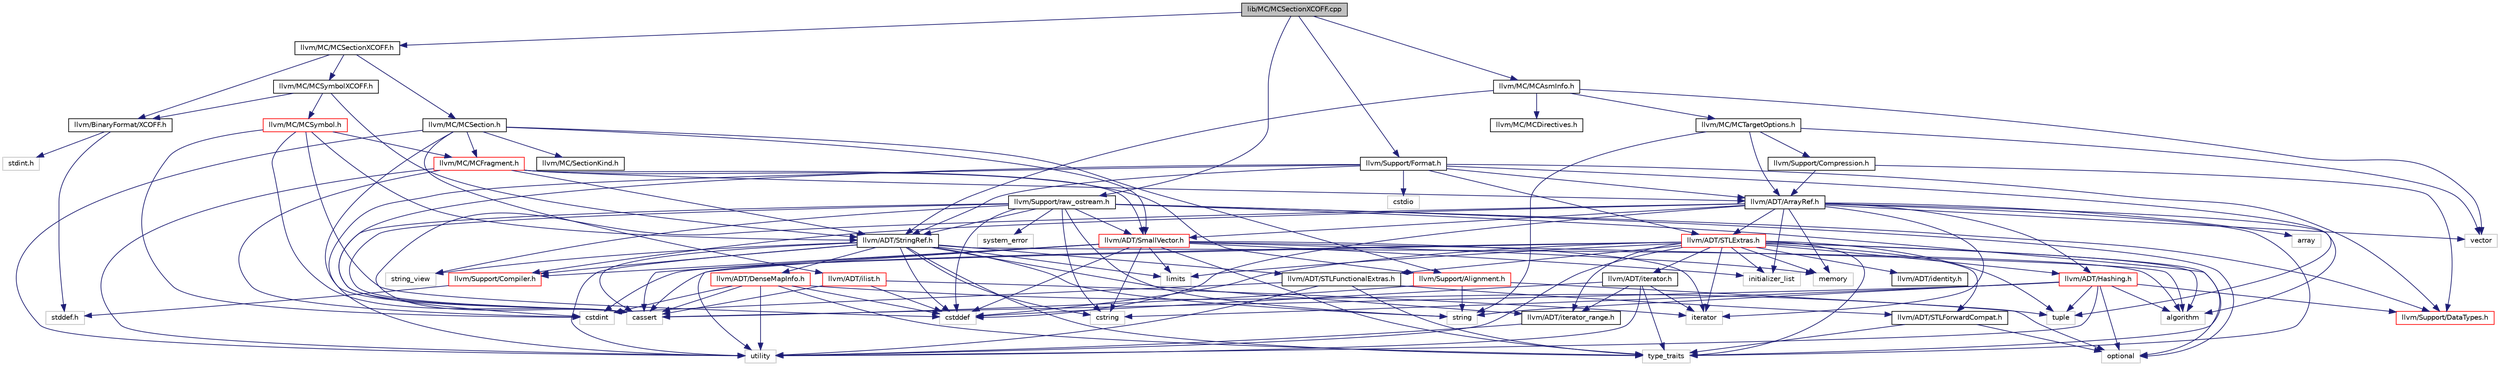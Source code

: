 digraph "lib/MC/MCSectionXCOFF.cpp"
{
 // LATEX_PDF_SIZE
  bgcolor="transparent";
  edge [fontname="Helvetica",fontsize="10",labelfontname="Helvetica",labelfontsize="10"];
  node [fontname="Helvetica",fontsize="10",shape=record];
  Node1 [label="lib/MC/MCSectionXCOFF.cpp",height=0.2,width=0.4,color="black", fillcolor="grey75", style="filled", fontcolor="black",tooltip=" "];
  Node1 -> Node2 [color="midnightblue",fontsize="10",style="solid",fontname="Helvetica"];
  Node2 [label="llvm/MC/MCSectionXCOFF.h",height=0.2,width=0.4,color="black",URL="$MCSectionXCOFF_8h.html",tooltip=" "];
  Node2 -> Node3 [color="midnightblue",fontsize="10",style="solid",fontname="Helvetica"];
  Node3 [label="llvm/BinaryFormat/XCOFF.h",height=0.2,width=0.4,color="black",URL="$XCOFF_8h.html",tooltip=" "];
  Node3 -> Node4 [color="midnightblue",fontsize="10",style="solid",fontname="Helvetica"];
  Node4 [label="stddef.h",height=0.2,width=0.4,color="grey75",tooltip=" "];
  Node3 -> Node5 [color="midnightblue",fontsize="10",style="solid",fontname="Helvetica"];
  Node5 [label="stdint.h",height=0.2,width=0.4,color="grey75",tooltip=" "];
  Node2 -> Node6 [color="midnightblue",fontsize="10",style="solid",fontname="Helvetica"];
  Node6 [label="llvm/MC/MCSection.h",height=0.2,width=0.4,color="black",URL="$MCSection_8h.html",tooltip=" "];
  Node6 -> Node7 [color="midnightblue",fontsize="10",style="solid",fontname="Helvetica"];
  Node7 [label="llvm/ADT/SmallVector.h",height=0.2,width=0.4,color="red",URL="$SmallVector_8h.html",tooltip=" "];
  Node7 -> Node8 [color="midnightblue",fontsize="10",style="solid",fontname="Helvetica"];
  Node8 [label="llvm/Support/Compiler.h",height=0.2,width=0.4,color="red",URL="$Compiler_8h.html",tooltip=" "];
  Node8 -> Node4 [color="midnightblue",fontsize="10",style="solid",fontname="Helvetica"];
  Node7 -> Node13 [color="midnightblue",fontsize="10",style="solid",fontname="Helvetica"];
  Node13 [label="algorithm",height=0.2,width=0.4,color="grey75",tooltip=" "];
  Node7 -> Node14 [color="midnightblue",fontsize="10",style="solid",fontname="Helvetica"];
  Node14 [label="cassert",height=0.2,width=0.4,color="grey75",tooltip=" "];
  Node7 -> Node15 [color="midnightblue",fontsize="10",style="solid",fontname="Helvetica"];
  Node15 [label="cstddef",height=0.2,width=0.4,color="grey75",tooltip=" "];
  Node7 -> Node17 [color="midnightblue",fontsize="10",style="solid",fontname="Helvetica"];
  Node17 [label="cstring",height=0.2,width=0.4,color="grey75",tooltip=" "];
  Node7 -> Node19 [color="midnightblue",fontsize="10",style="solid",fontname="Helvetica"];
  Node19 [label="initializer_list",height=0.2,width=0.4,color="grey75",tooltip=" "];
  Node7 -> Node20 [color="midnightblue",fontsize="10",style="solid",fontname="Helvetica"];
  Node20 [label="iterator",height=0.2,width=0.4,color="grey75",tooltip=" "];
  Node7 -> Node21 [color="midnightblue",fontsize="10",style="solid",fontname="Helvetica"];
  Node21 [label="limits",height=0.2,width=0.4,color="grey75",tooltip=" "];
  Node7 -> Node22 [color="midnightblue",fontsize="10",style="solid",fontname="Helvetica"];
  Node22 [label="memory",height=0.2,width=0.4,color="grey75",tooltip=" "];
  Node7 -> Node11 [color="midnightblue",fontsize="10",style="solid",fontname="Helvetica"];
  Node11 [label="type_traits",height=0.2,width=0.4,color="grey75",tooltip=" "];
  Node7 -> Node12 [color="midnightblue",fontsize="10",style="solid",fontname="Helvetica"];
  Node12 [label="utility",height=0.2,width=0.4,color="grey75",tooltip=" "];
  Node6 -> Node24 [color="midnightblue",fontsize="10",style="solid",fontname="Helvetica"];
  Node24 [label="llvm/ADT/ilist.h",height=0.2,width=0.4,color="red",URL="$ilist_8h.html",tooltip=" "];
  Node24 -> Node14 [color="midnightblue",fontsize="10",style="solid",fontname="Helvetica"];
  Node24 -> Node15 [color="midnightblue",fontsize="10",style="solid",fontname="Helvetica"];
  Node24 -> Node20 [color="midnightblue",fontsize="10",style="solid",fontname="Helvetica"];
  Node6 -> Node39 [color="midnightblue",fontsize="10",style="solid",fontname="Helvetica"];
  Node39 [label="llvm/MC/MCFragment.h",height=0.2,width=0.4,color="red",URL="$MCFragment_8h.html",tooltip=" "];
  Node39 -> Node40 [color="midnightblue",fontsize="10",style="solid",fontname="Helvetica"];
  Node40 [label="llvm/ADT/ArrayRef.h",height=0.2,width=0.4,color="black",URL="$ArrayRef_8h.html",tooltip=" "];
  Node40 -> Node41 [color="midnightblue",fontsize="10",style="solid",fontname="Helvetica"];
  Node41 [label="llvm/ADT/Hashing.h",height=0.2,width=0.4,color="red",URL="$Hashing_8h.html",tooltip=" "];
  Node41 -> Node30 [color="midnightblue",fontsize="10",style="solid",fontname="Helvetica"];
  Node30 [label="llvm/Support/DataTypes.h",height=0.2,width=0.4,color="red",URL="$Support_2DataTypes_8h.html",tooltip=" "];
  Node41 -> Node13 [color="midnightblue",fontsize="10",style="solid",fontname="Helvetica"];
  Node41 -> Node14 [color="midnightblue",fontsize="10",style="solid",fontname="Helvetica"];
  Node41 -> Node17 [color="midnightblue",fontsize="10",style="solid",fontname="Helvetica"];
  Node41 -> Node46 [color="midnightblue",fontsize="10",style="solid",fontname="Helvetica"];
  Node46 [label="optional",height=0.2,width=0.4,color="grey75",tooltip=" "];
  Node41 -> Node47 [color="midnightblue",fontsize="10",style="solid",fontname="Helvetica"];
  Node47 [label="string",height=0.2,width=0.4,color="grey75",tooltip=" "];
  Node41 -> Node48 [color="midnightblue",fontsize="10",style="solid",fontname="Helvetica"];
  Node48 [label="tuple",height=0.2,width=0.4,color="grey75",tooltip=" "];
  Node41 -> Node12 [color="midnightblue",fontsize="10",style="solid",fontname="Helvetica"];
  Node40 -> Node7 [color="midnightblue",fontsize="10",style="solid",fontname="Helvetica"];
  Node40 -> Node49 [color="midnightblue",fontsize="10",style="solid",fontname="Helvetica"];
  Node49 [label="llvm/ADT/STLExtras.h",height=0.2,width=0.4,color="red",URL="$STLExtras_8h.html",tooltip=" "];
  Node49 -> Node41 [color="midnightblue",fontsize="10",style="solid",fontname="Helvetica"];
  Node49 -> Node50 [color="midnightblue",fontsize="10",style="solid",fontname="Helvetica"];
  Node50 [label="llvm/ADT/STLForwardCompat.h",height=0.2,width=0.4,color="black",URL="$STLForwardCompat_8h.html",tooltip=" "];
  Node50 -> Node46 [color="midnightblue",fontsize="10",style="solid",fontname="Helvetica"];
  Node50 -> Node11 [color="midnightblue",fontsize="10",style="solid",fontname="Helvetica"];
  Node49 -> Node51 [color="midnightblue",fontsize="10",style="solid",fontname="Helvetica"];
  Node51 [label="llvm/ADT/STLFunctionalExtras.h",height=0.2,width=0.4,color="black",URL="$STLFunctionalExtras_8h.html",tooltip=" "];
  Node51 -> Node50 [color="midnightblue",fontsize="10",style="solid",fontname="Helvetica"];
  Node51 -> Node34 [color="midnightblue",fontsize="10",style="solid",fontname="Helvetica"];
  Node34 [label="cstdint",height=0.2,width=0.4,color="grey75",tooltip=" "];
  Node51 -> Node11 [color="midnightblue",fontsize="10",style="solid",fontname="Helvetica"];
  Node51 -> Node12 [color="midnightblue",fontsize="10",style="solid",fontname="Helvetica"];
  Node49 -> Node52 [color="midnightblue",fontsize="10",style="solid",fontname="Helvetica"];
  Node52 [label="llvm/ADT/identity.h",height=0.2,width=0.4,color="black",URL="$identity_8h.html",tooltip=" "];
  Node49 -> Node53 [color="midnightblue",fontsize="10",style="solid",fontname="Helvetica"];
  Node53 [label="llvm/ADT/iterator.h",height=0.2,width=0.4,color="black",URL="$iterator_8h.html",tooltip=" "];
  Node53 -> Node54 [color="midnightblue",fontsize="10",style="solid",fontname="Helvetica"];
  Node54 [label="llvm/ADT/iterator_range.h",height=0.2,width=0.4,color="black",URL="$iterator__range_8h.html",tooltip=" "];
  Node54 -> Node12 [color="midnightblue",fontsize="10",style="solid",fontname="Helvetica"];
  Node53 -> Node15 [color="midnightblue",fontsize="10",style="solid",fontname="Helvetica"];
  Node53 -> Node20 [color="midnightblue",fontsize="10",style="solid",fontname="Helvetica"];
  Node53 -> Node11 [color="midnightblue",fontsize="10",style="solid",fontname="Helvetica"];
  Node53 -> Node12 [color="midnightblue",fontsize="10",style="solid",fontname="Helvetica"];
  Node49 -> Node54 [color="midnightblue",fontsize="10",style="solid",fontname="Helvetica"];
  Node49 -> Node13 [color="midnightblue",fontsize="10",style="solid",fontname="Helvetica"];
  Node49 -> Node14 [color="midnightblue",fontsize="10",style="solid",fontname="Helvetica"];
  Node49 -> Node15 [color="midnightblue",fontsize="10",style="solid",fontname="Helvetica"];
  Node49 -> Node34 [color="midnightblue",fontsize="10",style="solid",fontname="Helvetica"];
  Node49 -> Node19 [color="midnightblue",fontsize="10",style="solid",fontname="Helvetica"];
  Node49 -> Node20 [color="midnightblue",fontsize="10",style="solid",fontname="Helvetica"];
  Node49 -> Node21 [color="midnightblue",fontsize="10",style="solid",fontname="Helvetica"];
  Node49 -> Node22 [color="midnightblue",fontsize="10",style="solid",fontname="Helvetica"];
  Node49 -> Node46 [color="midnightblue",fontsize="10",style="solid",fontname="Helvetica"];
  Node49 -> Node48 [color="midnightblue",fontsize="10",style="solid",fontname="Helvetica"];
  Node49 -> Node11 [color="midnightblue",fontsize="10",style="solid",fontname="Helvetica"];
  Node49 -> Node12 [color="midnightblue",fontsize="10",style="solid",fontname="Helvetica"];
  Node40 -> Node8 [color="midnightblue",fontsize="10",style="solid",fontname="Helvetica"];
  Node40 -> Node13 [color="midnightblue",fontsize="10",style="solid",fontname="Helvetica"];
  Node40 -> Node55 [color="midnightblue",fontsize="10",style="solid",fontname="Helvetica"];
  Node55 [label="array",height=0.2,width=0.4,color="grey75",tooltip=" "];
  Node40 -> Node14 [color="midnightblue",fontsize="10",style="solid",fontname="Helvetica"];
  Node40 -> Node15 [color="midnightblue",fontsize="10",style="solid",fontname="Helvetica"];
  Node40 -> Node19 [color="midnightblue",fontsize="10",style="solid",fontname="Helvetica"];
  Node40 -> Node20 [color="midnightblue",fontsize="10",style="solid",fontname="Helvetica"];
  Node40 -> Node22 [color="midnightblue",fontsize="10",style="solid",fontname="Helvetica"];
  Node40 -> Node11 [color="midnightblue",fontsize="10",style="solid",fontname="Helvetica"];
  Node40 -> Node56 [color="midnightblue",fontsize="10",style="solid",fontname="Helvetica"];
  Node56 [label="vector",height=0.2,width=0.4,color="grey75",tooltip=" "];
  Node39 -> Node7 [color="midnightblue",fontsize="10",style="solid",fontname="Helvetica"];
  Node39 -> Node58 [color="midnightblue",fontsize="10",style="solid",fontname="Helvetica"];
  Node58 [label="llvm/ADT/StringRef.h",height=0.2,width=0.4,color="black",URL="$StringRef_8h.html",tooltip=" "];
  Node58 -> Node59 [color="midnightblue",fontsize="10",style="solid",fontname="Helvetica"];
  Node59 [label="llvm/ADT/DenseMapInfo.h",height=0.2,width=0.4,color="red",URL="$DenseMapInfo_8h.html",tooltip=" "];
  Node59 -> Node14 [color="midnightblue",fontsize="10",style="solid",fontname="Helvetica"];
  Node59 -> Node15 [color="midnightblue",fontsize="10",style="solid",fontname="Helvetica"];
  Node59 -> Node34 [color="midnightblue",fontsize="10",style="solid",fontname="Helvetica"];
  Node59 -> Node48 [color="midnightblue",fontsize="10",style="solid",fontname="Helvetica"];
  Node59 -> Node11 [color="midnightblue",fontsize="10",style="solid",fontname="Helvetica"];
  Node59 -> Node12 [color="midnightblue",fontsize="10",style="solid",fontname="Helvetica"];
  Node58 -> Node51 [color="midnightblue",fontsize="10",style="solid",fontname="Helvetica"];
  Node58 -> Node54 [color="midnightblue",fontsize="10",style="solid",fontname="Helvetica"];
  Node58 -> Node8 [color="midnightblue",fontsize="10",style="solid",fontname="Helvetica"];
  Node58 -> Node13 [color="midnightblue",fontsize="10",style="solid",fontname="Helvetica"];
  Node58 -> Node14 [color="midnightblue",fontsize="10",style="solid",fontname="Helvetica"];
  Node58 -> Node15 [color="midnightblue",fontsize="10",style="solid",fontname="Helvetica"];
  Node58 -> Node17 [color="midnightblue",fontsize="10",style="solid",fontname="Helvetica"];
  Node58 -> Node21 [color="midnightblue",fontsize="10",style="solid",fontname="Helvetica"];
  Node58 -> Node47 [color="midnightblue",fontsize="10",style="solid",fontname="Helvetica"];
  Node58 -> Node61 [color="midnightblue",fontsize="10",style="solid",fontname="Helvetica"];
  Node61 [label="string_view",height=0.2,width=0.4,color="grey75",tooltip=" "];
  Node58 -> Node11 [color="midnightblue",fontsize="10",style="solid",fontname="Helvetica"];
  Node58 -> Node12 [color="midnightblue",fontsize="10",style="solid",fontname="Helvetica"];
  Node39 -> Node65 [color="midnightblue",fontsize="10",style="solid",fontname="Helvetica"];
  Node65 [label="llvm/Support/Alignment.h",height=0.2,width=0.4,color="red",URL="$Alignment_8h.html",tooltip=" "];
  Node65 -> Node14 [color="midnightblue",fontsize="10",style="solid",fontname="Helvetica"];
  Node65 -> Node46 [color="midnightblue",fontsize="10",style="solid",fontname="Helvetica"];
  Node65 -> Node47 [color="midnightblue",fontsize="10",style="solid",fontname="Helvetica"];
  Node39 -> Node34 [color="midnightblue",fontsize="10",style="solid",fontname="Helvetica"];
  Node39 -> Node12 [color="midnightblue",fontsize="10",style="solid",fontname="Helvetica"];
  Node6 -> Node68 [color="midnightblue",fontsize="10",style="solid",fontname="Helvetica"];
  Node68 [label="llvm/MC/SectionKind.h",height=0.2,width=0.4,color="black",URL="$SectionKind_8h.html",tooltip=" "];
  Node6 -> Node65 [color="midnightblue",fontsize="10",style="solid",fontname="Helvetica"];
  Node6 -> Node14 [color="midnightblue",fontsize="10",style="solid",fontname="Helvetica"];
  Node6 -> Node12 [color="midnightblue",fontsize="10",style="solid",fontname="Helvetica"];
  Node2 -> Node69 [color="midnightblue",fontsize="10",style="solid",fontname="Helvetica"];
  Node69 [label="llvm/MC/MCSymbolXCOFF.h",height=0.2,width=0.4,color="black",URL="$MCSymbolXCOFF_8h.html",tooltip=" "];
  Node69 -> Node58 [color="midnightblue",fontsize="10",style="solid",fontname="Helvetica"];
  Node69 -> Node3 [color="midnightblue",fontsize="10",style="solid",fontname="Helvetica"];
  Node69 -> Node70 [color="midnightblue",fontsize="10",style="solid",fontname="Helvetica"];
  Node70 [label="llvm/MC/MCSymbol.h",height=0.2,width=0.4,color="red",URL="$MCSymbol_8h.html",tooltip=" "];
  Node70 -> Node58 [color="midnightblue",fontsize="10",style="solid",fontname="Helvetica"];
  Node70 -> Node39 [color="midnightblue",fontsize="10",style="solid",fontname="Helvetica"];
  Node70 -> Node14 [color="midnightblue",fontsize="10",style="solid",fontname="Helvetica"];
  Node70 -> Node15 [color="midnightblue",fontsize="10",style="solid",fontname="Helvetica"];
  Node70 -> Node34 [color="midnightblue",fontsize="10",style="solid",fontname="Helvetica"];
  Node1 -> Node78 [color="midnightblue",fontsize="10",style="solid",fontname="Helvetica"];
  Node78 [label="llvm/MC/MCAsmInfo.h",height=0.2,width=0.4,color="black",URL="$MCAsmInfo_8h.html",tooltip=" "];
  Node78 -> Node58 [color="midnightblue",fontsize="10",style="solid",fontname="Helvetica"];
  Node78 -> Node79 [color="midnightblue",fontsize="10",style="solid",fontname="Helvetica"];
  Node79 [label="llvm/MC/MCDirectives.h",height=0.2,width=0.4,color="black",URL="$MCDirectives_8h.html",tooltip=" "];
  Node78 -> Node80 [color="midnightblue",fontsize="10",style="solid",fontname="Helvetica"];
  Node80 [label="llvm/MC/MCTargetOptions.h",height=0.2,width=0.4,color="black",URL="$MCTargetOptions_8h.html",tooltip=" "];
  Node80 -> Node40 [color="midnightblue",fontsize="10",style="solid",fontname="Helvetica"];
  Node80 -> Node81 [color="midnightblue",fontsize="10",style="solid",fontname="Helvetica"];
  Node81 [label="llvm/Support/Compression.h",height=0.2,width=0.4,color="black",URL="$Compression_8h.html",tooltip=" "];
  Node81 -> Node40 [color="midnightblue",fontsize="10",style="solid",fontname="Helvetica"];
  Node81 -> Node30 [color="midnightblue",fontsize="10",style="solid",fontname="Helvetica"];
  Node80 -> Node47 [color="midnightblue",fontsize="10",style="solid",fontname="Helvetica"];
  Node80 -> Node56 [color="midnightblue",fontsize="10",style="solid",fontname="Helvetica"];
  Node78 -> Node56 [color="midnightblue",fontsize="10",style="solid",fontname="Helvetica"];
  Node1 -> Node82 [color="midnightblue",fontsize="10",style="solid",fontname="Helvetica"];
  Node82 [label="llvm/Support/Format.h",height=0.2,width=0.4,color="black",URL="$Format_8h.html",tooltip=" "];
  Node82 -> Node40 [color="midnightblue",fontsize="10",style="solid",fontname="Helvetica"];
  Node82 -> Node49 [color="midnightblue",fontsize="10",style="solid",fontname="Helvetica"];
  Node82 -> Node58 [color="midnightblue",fontsize="10",style="solid",fontname="Helvetica"];
  Node82 -> Node30 [color="midnightblue",fontsize="10",style="solid",fontname="Helvetica"];
  Node82 -> Node14 [color="midnightblue",fontsize="10",style="solid",fontname="Helvetica"];
  Node82 -> Node83 [color="midnightblue",fontsize="10",style="solid",fontname="Helvetica"];
  Node83 [label="cstdio",height=0.2,width=0.4,color="grey75",tooltip=" "];
  Node82 -> Node48 [color="midnightblue",fontsize="10",style="solid",fontname="Helvetica"];
  Node82 -> Node12 [color="midnightblue",fontsize="10",style="solid",fontname="Helvetica"];
  Node1 -> Node84 [color="midnightblue",fontsize="10",style="solid",fontname="Helvetica"];
  Node84 [label="llvm/Support/raw_ostream.h",height=0.2,width=0.4,color="black",URL="$raw__ostream_8h.html",tooltip=" "];
  Node84 -> Node7 [color="midnightblue",fontsize="10",style="solid",fontname="Helvetica"];
  Node84 -> Node58 [color="midnightblue",fontsize="10",style="solid",fontname="Helvetica"];
  Node84 -> Node30 [color="midnightblue",fontsize="10",style="solid",fontname="Helvetica"];
  Node84 -> Node14 [color="midnightblue",fontsize="10",style="solid",fontname="Helvetica"];
  Node84 -> Node15 [color="midnightblue",fontsize="10",style="solid",fontname="Helvetica"];
  Node84 -> Node34 [color="midnightblue",fontsize="10",style="solid",fontname="Helvetica"];
  Node84 -> Node17 [color="midnightblue",fontsize="10",style="solid",fontname="Helvetica"];
  Node84 -> Node46 [color="midnightblue",fontsize="10",style="solid",fontname="Helvetica"];
  Node84 -> Node47 [color="midnightblue",fontsize="10",style="solid",fontname="Helvetica"];
  Node84 -> Node61 [color="midnightblue",fontsize="10",style="solid",fontname="Helvetica"];
  Node84 -> Node85 [color="midnightblue",fontsize="10",style="solid",fontname="Helvetica"];
  Node85 [label="system_error",height=0.2,width=0.4,color="grey75",tooltip=" "];
  Node84 -> Node11 [color="midnightblue",fontsize="10",style="solid",fontname="Helvetica"];
}
